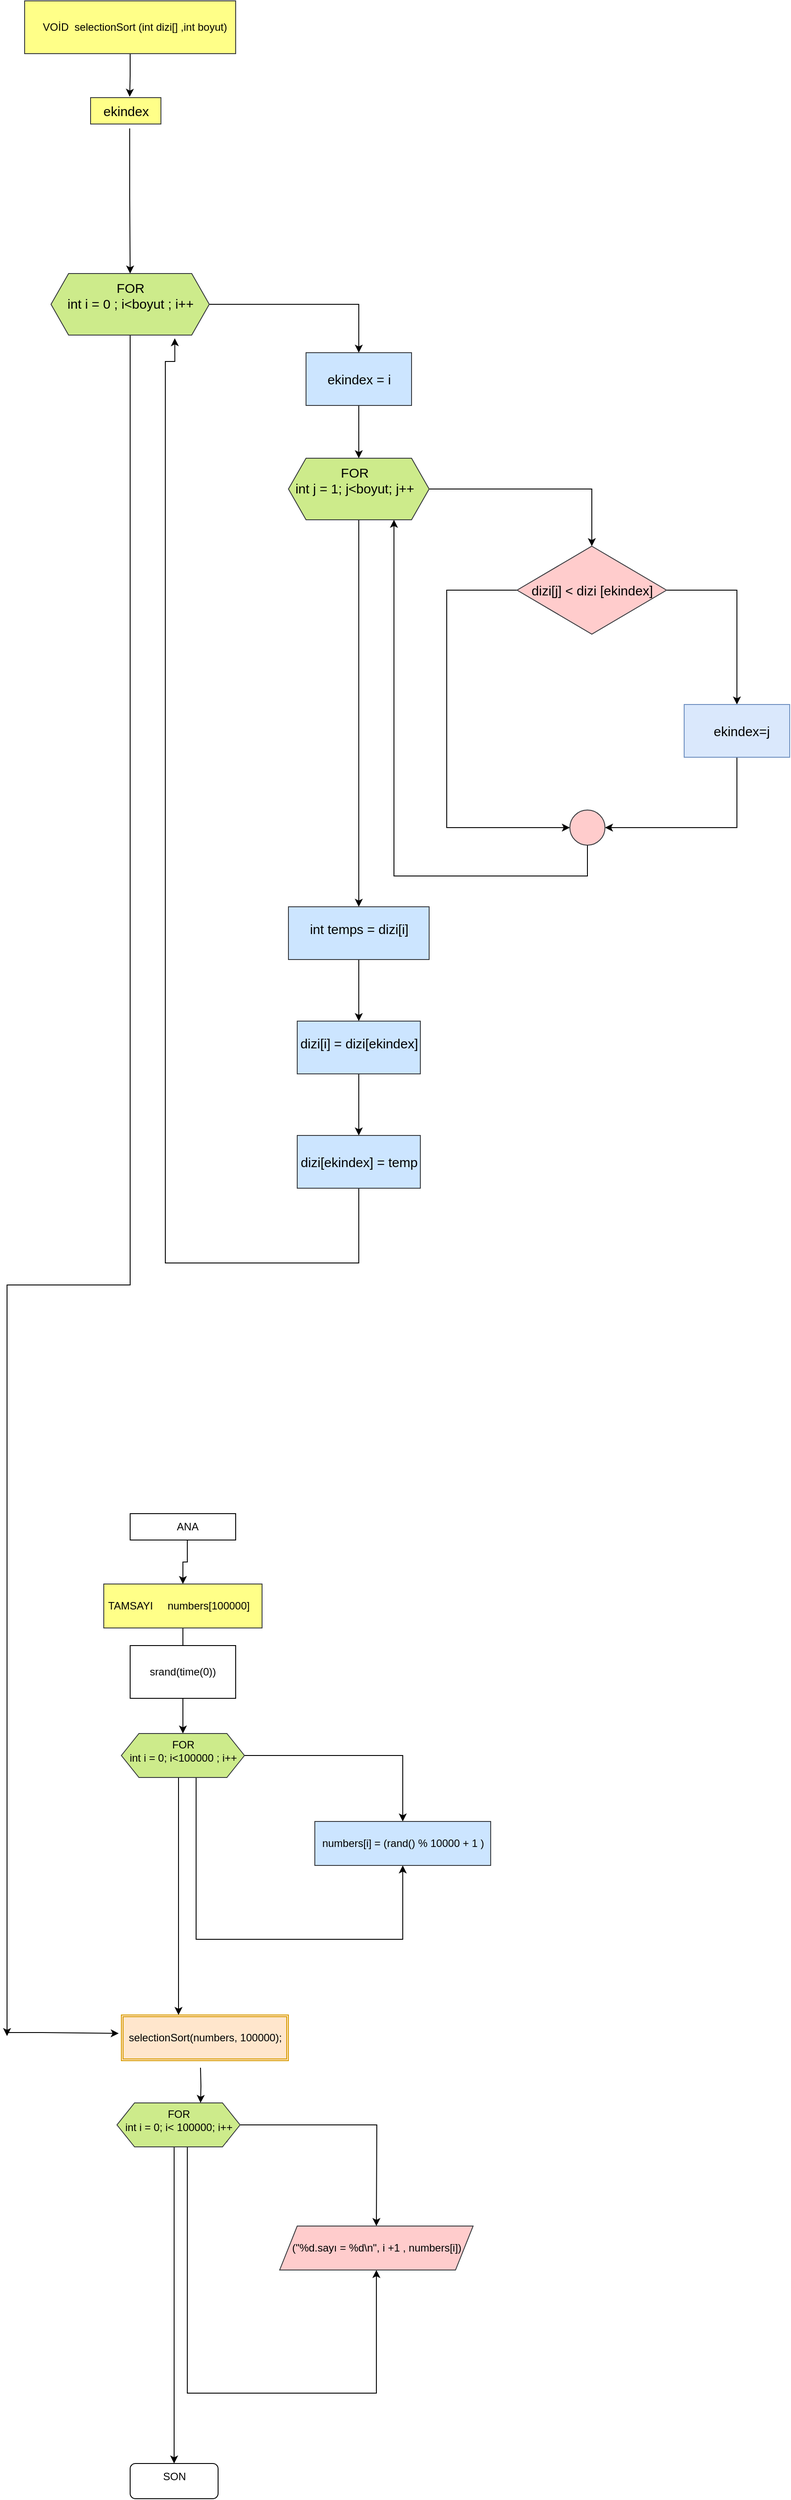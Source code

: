 <mxfile version="20.3.0" type="device"><diagram id="sE0uijG7w8DwkfQLvq7N" name="Sayfa -1"><mxGraphModel dx="868" dy="553" grid="1" gridSize="10" guides="1" tooltips="1" connect="1" arrows="1" fold="1" page="1" pageScale="1" pageWidth="827" pageHeight="1169" math="0" shadow="0"><root><mxCell id="0"/><mxCell id="1" parent="0"/><mxCell id="bq21YmOLdTyRiMvx7_dV-96" style="edgeStyle=orthogonalEdgeStyle;rounded=0;orthogonalLoop=1;jettySize=auto;html=1;entryX=0.556;entryY=-0.033;entryDx=0;entryDy=0;entryPerimeter=0;fontSize=15;" parent="1" source="bq21YmOLdTyRiMvx7_dV-1" target="bq21YmOLdTyRiMvx7_dV-84" edge="1"><mxGeometry relative="1" as="geometry"/></mxCell><mxCell id="bq21YmOLdTyRiMvx7_dV-1" value="" style="rounded=0;whiteSpace=wrap;html=1;fillColor=#ffff88;strokeColor=#36393d;" parent="1" vertex="1"><mxGeometry x="200" y="70" width="240" height="60" as="geometry"/></mxCell><mxCell id="bq21YmOLdTyRiMvx7_dV-2" value="VOİD&amp;nbsp; selectionSort (int dizi[] ,int boyut)" style="text;html=1;resizable=0;autosize=1;align=center;verticalAlign=middle;points=[];fillColor=none;strokeColor=none;rounded=0;" parent="1" vertex="1"><mxGeometry x="210" y="85" width="230" height="30" as="geometry"/></mxCell><mxCell id="bq21YmOLdTyRiMvx7_dV-14" value="" style="edgeStyle=orthogonalEdgeStyle;rounded=0;orthogonalLoop=1;jettySize=auto;html=1;exitX=0.556;exitY=1.167;exitDx=0;exitDy=0;exitPerimeter=0;" parent="1" source="bq21YmOLdTyRiMvx7_dV-84" target="bq21YmOLdTyRiMvx7_dV-4" edge="1"><mxGeometry relative="1" as="geometry"><mxPoint x="320" y="350" as="sourcePoint"/></mxGeometry></mxCell><mxCell id="bq21YmOLdTyRiMvx7_dV-15" style="edgeStyle=orthogonalEdgeStyle;rounded=0;orthogonalLoop=1;jettySize=auto;html=1;entryX=0.5;entryY=0;entryDx=0;entryDy=0;" parent="1" source="bq21YmOLdTyRiMvx7_dV-4" target="bq21YmOLdTyRiMvx7_dV-5" edge="1"><mxGeometry relative="1" as="geometry"/></mxCell><mxCell id="bq21YmOLdTyRiMvx7_dV-31" style="edgeStyle=orthogonalEdgeStyle;rounded=0;orthogonalLoop=1;jettySize=auto;html=1;" parent="1" source="bq21YmOLdTyRiMvx7_dV-4" edge="1"><mxGeometry relative="1" as="geometry"><mxPoint x="180" y="2384" as="targetPoint"/><Array as="points"><mxPoint x="320" y="1530"/></Array></mxGeometry></mxCell><mxCell id="bq21YmOLdTyRiMvx7_dV-4" value="" style="shape=hexagon;perimeter=hexagonPerimeter2;whiteSpace=wrap;html=1;fixedSize=1;fillColor=#cdeb8b;strokeColor=#36393d;" parent="1" vertex="1"><mxGeometry x="230" y="380" width="180" height="70" as="geometry"/></mxCell><mxCell id="bq21YmOLdTyRiMvx7_dV-17" style="edgeStyle=orthogonalEdgeStyle;rounded=0;orthogonalLoop=1;jettySize=auto;html=1;entryX=0.5;entryY=0;entryDx=0;entryDy=0;" parent="1" source="bq21YmOLdTyRiMvx7_dV-5" target="bq21YmOLdTyRiMvx7_dV-6" edge="1"><mxGeometry relative="1" as="geometry"/></mxCell><mxCell id="bq21YmOLdTyRiMvx7_dV-5" value="" style="rounded=0;whiteSpace=wrap;html=1;fillColor=#cce5ff;strokeColor=#36393d;" parent="1" vertex="1"><mxGeometry x="520" y="470" width="120" height="60" as="geometry"/></mxCell><mxCell id="bq21YmOLdTyRiMvx7_dV-19" style="edgeStyle=orthogonalEdgeStyle;rounded=0;orthogonalLoop=1;jettySize=auto;html=1;" parent="1" source="bq21YmOLdTyRiMvx7_dV-6" target="bq21YmOLdTyRiMvx7_dV-7" edge="1"><mxGeometry relative="1" as="geometry"/></mxCell><mxCell id="bq21YmOLdTyRiMvx7_dV-25" style="edgeStyle=orthogonalEdgeStyle;rounded=0;orthogonalLoop=1;jettySize=auto;html=1;entryX=0.5;entryY=0;entryDx=0;entryDy=0;" parent="1" source="bq21YmOLdTyRiMvx7_dV-6" target="bq21YmOLdTyRiMvx7_dV-10" edge="1"><mxGeometry relative="1" as="geometry"><mxPoint x="580" y="1070" as="targetPoint"/></mxGeometry></mxCell><mxCell id="bq21YmOLdTyRiMvx7_dV-6" value="" style="shape=hexagon;perimeter=hexagonPerimeter2;whiteSpace=wrap;html=1;fixedSize=1;fillColor=#cdeb8b;strokeColor=#36393d;" parent="1" vertex="1"><mxGeometry x="500" y="590" width="160" height="70" as="geometry"/></mxCell><mxCell id="bq21YmOLdTyRiMvx7_dV-20" style="edgeStyle=orthogonalEdgeStyle;rounded=0;orthogonalLoop=1;jettySize=auto;html=1;" parent="1" source="bq21YmOLdTyRiMvx7_dV-7" target="bq21YmOLdTyRiMvx7_dV-8" edge="1"><mxGeometry relative="1" as="geometry"/></mxCell><mxCell id="bq21YmOLdTyRiMvx7_dV-23" style="edgeStyle=orthogonalEdgeStyle;rounded=0;orthogonalLoop=1;jettySize=auto;html=1;entryX=0;entryY=0.5;entryDx=0;entryDy=0;" parent="1" source="bq21YmOLdTyRiMvx7_dV-7" target="bq21YmOLdTyRiMvx7_dV-9" edge="1"><mxGeometry relative="1" as="geometry"><mxPoint x="670" y="1010" as="targetPoint"/><Array as="points"><mxPoint x="680" y="740"/><mxPoint x="680" y="1010"/></Array></mxGeometry></mxCell><mxCell id="bq21YmOLdTyRiMvx7_dV-7" value="" style="rhombus;whiteSpace=wrap;html=1;fillColor=#ffcccc;strokeColor=#36393d;" parent="1" vertex="1"><mxGeometry x="760" y="690" width="170" height="100" as="geometry"/></mxCell><mxCell id="bq21YmOLdTyRiMvx7_dV-21" style="edgeStyle=orthogonalEdgeStyle;rounded=0;orthogonalLoop=1;jettySize=auto;html=1;entryX=1;entryY=0.5;entryDx=0;entryDy=0;" parent="1" source="bq21YmOLdTyRiMvx7_dV-8" target="bq21YmOLdTyRiMvx7_dV-9" edge="1"><mxGeometry relative="1" as="geometry"><mxPoint x="860" y="1070" as="targetPoint"/><Array as="points"><mxPoint x="1010" y="1010"/></Array></mxGeometry></mxCell><mxCell id="bq21YmOLdTyRiMvx7_dV-8" value="" style="rounded=0;whiteSpace=wrap;html=1;fillColor=#dae8fc;strokeColor=#6c8ebf;" parent="1" vertex="1"><mxGeometry x="950" y="870" width="120" height="60" as="geometry"/></mxCell><mxCell id="bq21YmOLdTyRiMvx7_dV-24" style="edgeStyle=orthogonalEdgeStyle;rounded=0;orthogonalLoop=1;jettySize=auto;html=1;" parent="1" source="bq21YmOLdTyRiMvx7_dV-9" edge="1"><mxGeometry relative="1" as="geometry"><mxPoint x="620" y="660" as="targetPoint"/><Array as="points"><mxPoint x="840" y="1065"/><mxPoint x="620" y="1065"/><mxPoint x="620" y="660"/></Array></mxGeometry></mxCell><mxCell id="bq21YmOLdTyRiMvx7_dV-9" value="" style="ellipse;whiteSpace=wrap;html=1;aspect=fixed;fillColor=#ffcccc;strokeColor=#36393d;" parent="1" vertex="1"><mxGeometry x="820" y="990" width="40" height="40" as="geometry"/></mxCell><mxCell id="bq21YmOLdTyRiMvx7_dV-27" value="" style="edgeStyle=orthogonalEdgeStyle;rounded=0;orthogonalLoop=1;jettySize=auto;html=1;" parent="1" source="bq21YmOLdTyRiMvx7_dV-10" target="bq21YmOLdTyRiMvx7_dV-11" edge="1"><mxGeometry relative="1" as="geometry"/></mxCell><mxCell id="bq21YmOLdTyRiMvx7_dV-10" value="" style="rounded=0;whiteSpace=wrap;html=1;fillColor=#cce5ff;strokeColor=#36393d;" parent="1" vertex="1"><mxGeometry x="500" y="1100" width="160" height="60" as="geometry"/></mxCell><mxCell id="bq21YmOLdTyRiMvx7_dV-28" style="edgeStyle=orthogonalEdgeStyle;rounded=0;orthogonalLoop=1;jettySize=auto;html=1;entryX=0.5;entryY=0;entryDx=0;entryDy=0;" parent="1" source="bq21YmOLdTyRiMvx7_dV-11" target="bq21YmOLdTyRiMvx7_dV-12" edge="1"><mxGeometry relative="1" as="geometry"/></mxCell><mxCell id="bq21YmOLdTyRiMvx7_dV-11" value="" style="rounded=0;whiteSpace=wrap;html=1;fillColor=#cce5ff;strokeColor=#36393d;" parent="1" vertex="1"><mxGeometry x="510" y="1230" width="140" height="60" as="geometry"/></mxCell><mxCell id="bq21YmOLdTyRiMvx7_dV-29" style="edgeStyle=orthogonalEdgeStyle;rounded=0;orthogonalLoop=1;jettySize=auto;html=1;entryX=0.782;entryY=1.051;entryDx=0;entryDy=0;entryPerimeter=0;" parent="1" source="bq21YmOLdTyRiMvx7_dV-12" target="bq21YmOLdTyRiMvx7_dV-4" edge="1"><mxGeometry relative="1" as="geometry"><mxPoint x="380" y="480" as="targetPoint"/><Array as="points"><mxPoint x="580" y="1505"/><mxPoint x="360" y="1505"/><mxPoint x="360" y="480"/></Array></mxGeometry></mxCell><mxCell id="bq21YmOLdTyRiMvx7_dV-12" value="" style="rounded=0;whiteSpace=wrap;html=1;fillColor=#cce5ff;strokeColor=#36393d;" parent="1" vertex="1"><mxGeometry x="510" y="1360" width="140" height="60" as="geometry"/></mxCell><mxCell id="bq21YmOLdTyRiMvx7_dV-32" value="" style="rounded=0;whiteSpace=wrap;html=1;" parent="1" vertex="1"><mxGeometry x="320" y="1790" width="120" height="30" as="geometry"/></mxCell><mxCell id="bq21YmOLdTyRiMvx7_dV-33" style="edgeStyle=orthogonalEdgeStyle;rounded=0;orthogonalLoop=1;jettySize=auto;html=1;entryX=0.5;entryY=0;entryDx=0;entryDy=0;" parent="1" source="bq21YmOLdTyRiMvx7_dV-34" target="bq21YmOLdTyRiMvx7_dV-36" edge="1"><mxGeometry relative="1" as="geometry"/></mxCell><mxCell id="bq21YmOLdTyRiMvx7_dV-34" value="ANA" style="text;html=1;resizable=0;autosize=1;align=center;verticalAlign=middle;points=[];fillColor=none;strokeColor=none;rounded=0;" parent="1" vertex="1"><mxGeometry x="360" y="1790" width="50" height="30" as="geometry"/></mxCell><mxCell id="bq21YmOLdTyRiMvx7_dV-35" style="edgeStyle=orthogonalEdgeStyle;rounded=0;orthogonalLoop=1;jettySize=auto;html=1;entryX=0.5;entryY=0;entryDx=0;entryDy=0;" parent="1" source="bq21YmOLdTyRiMvx7_dV-36" target="bq21YmOLdTyRiMvx7_dV-40" edge="1"><mxGeometry relative="1" as="geometry"/></mxCell><mxCell id="bq21YmOLdTyRiMvx7_dV-36" value="" style="rounded=0;whiteSpace=wrap;html=1;fillColor=#ffff88;strokeColor=#36393d;" parent="1" vertex="1"><mxGeometry x="290" y="1870" width="180" height="50" as="geometry"/></mxCell><mxCell id="bq21YmOLdTyRiMvx7_dV-37" style="edgeStyle=orthogonalEdgeStyle;rounded=0;orthogonalLoop=1;jettySize=auto;html=1;entryX=0.5;entryY=0;entryDx=0;entryDy=0;" parent="1" source="bq21YmOLdTyRiMvx7_dV-40" target="bq21YmOLdTyRiMvx7_dV-41" edge="1"><mxGeometry relative="1" as="geometry"/></mxCell><mxCell id="bq21YmOLdTyRiMvx7_dV-38" style="edgeStyle=orthogonalEdgeStyle;rounded=0;orthogonalLoop=1;jettySize=auto;html=1;exitX=0.625;exitY=1;exitDx=0;exitDy=0;entryX=0.5;entryY=1;entryDx=0;entryDy=0;" parent="1" source="bq21YmOLdTyRiMvx7_dV-40" target="bq21YmOLdTyRiMvx7_dV-41" edge="1"><mxGeometry relative="1" as="geometry"><mxPoint x="630" y="2200" as="targetPoint"/><Array as="points"><mxPoint x="395" y="2274"/><mxPoint x="630" y="2274"/></Array></mxGeometry></mxCell><mxCell id="bq21YmOLdTyRiMvx7_dV-39" style="edgeStyle=orthogonalEdgeStyle;rounded=0;orthogonalLoop=1;jettySize=auto;html=1;" parent="1" source="bq21YmOLdTyRiMvx7_dV-40" edge="1"><mxGeometry relative="1" as="geometry"><mxPoint x="375" y="2360" as="targetPoint"/><Array as="points"><mxPoint x="375" y="2340"/></Array></mxGeometry></mxCell><mxCell id="bq21YmOLdTyRiMvx7_dV-40" value="" style="shape=hexagon;perimeter=hexagonPerimeter2;whiteSpace=wrap;html=1;fixedSize=1;fillColor=#cdeb8b;strokeColor=#36393d;" parent="1" vertex="1"><mxGeometry x="310" y="2040" width="140" height="50" as="geometry"/></mxCell><mxCell id="bq21YmOLdTyRiMvx7_dV-41" value="" style="rounded=0;whiteSpace=wrap;html=1;fillColor=#cce5ff;strokeColor=#36393d;" parent="1" vertex="1"><mxGeometry x="530" y="2140" width="200" height="50" as="geometry"/></mxCell><mxCell id="bq21YmOLdTyRiMvx7_dV-48" value="TAMSAYI&amp;nbsp; &amp;nbsp; &amp;nbsp;numbers[100000]" style="text;html=1;resizable=0;autosize=1;align=center;verticalAlign=middle;points=[];fillColor=none;strokeColor=none;rounded=0;" parent="1" vertex="1"><mxGeometry x="285" y="1880" width="180" height="30" as="geometry"/></mxCell><mxCell id="bq21YmOLdTyRiMvx7_dV-49" value="numbers[i] = (rand() % 10000 + 1 )" style="text;html=1;resizable=0;autosize=1;align=center;verticalAlign=middle;points=[];fillColor=none;strokeColor=none;rounded=0;" parent="1" vertex="1"><mxGeometry x="525" y="2150" width="210" height="30" as="geometry"/></mxCell><mxCell id="bq21YmOLdTyRiMvx7_dV-52" value="FOR&lt;br&gt;int i = 0; i&amp;lt;100000 ; i++" style="text;html=1;resizable=0;autosize=1;align=center;verticalAlign=middle;points=[];fillColor=none;strokeColor=none;rounded=0;" parent="1" vertex="1"><mxGeometry x="305" y="2040" width="150" height="40" as="geometry"/></mxCell><mxCell id="bq21YmOLdTyRiMvx7_dV-56" value="" style="shape=ext;double=1;rounded=0;whiteSpace=wrap;html=1;fillColor=#ffe6cc;strokeColor=#d79b00;" parent="1" vertex="1"><mxGeometry x="310" y="2360" width="190" height="52" as="geometry"/></mxCell><mxCell id="bq21YmOLdTyRiMvx7_dV-82" style="edgeStyle=orthogonalEdgeStyle;rounded=0;orthogonalLoop=1;jettySize=auto;html=1;entryX=0.667;entryY=0;entryDx=0;entryDy=0;entryPerimeter=0;" parent="1" target="bq21YmOLdTyRiMvx7_dV-76" edge="1"><mxGeometry relative="1" as="geometry"><mxPoint x="400" y="2420" as="sourcePoint"/></mxGeometry></mxCell><mxCell id="bq21YmOLdTyRiMvx7_dV-57" value="selectionSort(numbers, 100000);" style="text;html=1;resizable=0;autosize=1;align=center;verticalAlign=middle;points=[];fillColor=none;strokeColor=none;rounded=0;" parent="1" vertex="1"><mxGeometry x="305" y="2371" width="200" height="30" as="geometry"/></mxCell><mxCell id="bq21YmOLdTyRiMvx7_dV-68" style="edgeStyle=orthogonalEdgeStyle;rounded=0;orthogonalLoop=1;jettySize=auto;html=1;entryX=0.5;entryY=0;entryDx=0;entryDy=0;" parent="1" source="bq21YmOLdTyRiMvx7_dV-72" edge="1"><mxGeometry relative="1" as="geometry"><mxPoint x="600" y="2600" as="targetPoint"/></mxGeometry></mxCell><mxCell id="bq21YmOLdTyRiMvx7_dV-69" style="edgeStyle=orthogonalEdgeStyle;rounded=0;orthogonalLoop=1;jettySize=auto;html=1;entryX=0.5;entryY=1;entryDx=0;entryDy=0;" parent="1" edge="1"><mxGeometry relative="1" as="geometry"><mxPoint x="600" y="2650" as="targetPoint"/><Array as="points"><mxPoint x="385" y="2470"/><mxPoint x="385" y="2790"/><mxPoint x="600" y="2790"/></Array><mxPoint x="385" y="2550" as="sourcePoint"/></mxGeometry></mxCell><mxCell id="bq21YmOLdTyRiMvx7_dV-70" style="edgeStyle=orthogonalEdgeStyle;rounded=0;orthogonalLoop=1;jettySize=auto;html=1;" parent="1" edge="1"><mxGeometry relative="1" as="geometry"><mxPoint x="370" y="2870" as="targetPoint"/><mxPoint x="355" y="2460" as="sourcePoint"/><Array as="points"><mxPoint x="370" y="2460"/></Array></mxGeometry></mxCell><mxCell id="bq21YmOLdTyRiMvx7_dV-71" style="edgeStyle=orthogonalEdgeStyle;rounded=0;orthogonalLoop=1;jettySize=auto;html=1;exitX=1;exitY=0.5;exitDx=0;exitDy=0;" parent="1" source="bq21YmOLdTyRiMvx7_dV-72" edge="1"><mxGeometry relative="1" as="geometry"><mxPoint x="430" y="2505" as="targetPoint"/></mxGeometry></mxCell><mxCell id="bq21YmOLdTyRiMvx7_dV-72" value="" style="shape=hexagon;perimeter=hexagonPerimeter2;whiteSpace=wrap;html=1;fixedSize=1;fillColor=#cdeb8b;strokeColor=#36393d;" parent="1" vertex="1"><mxGeometry x="305" y="2460" width="140" height="50" as="geometry"/></mxCell><mxCell id="bq21YmOLdTyRiMvx7_dV-73" value="" style="rounded=1;whiteSpace=wrap;html=1;" parent="1" vertex="1"><mxGeometry x="320" y="2870" width="100" height="40" as="geometry"/></mxCell><mxCell id="bq21YmOLdTyRiMvx7_dV-76" value="FOR&lt;br&gt;int i = 0; i&amp;lt; 100000; i++" style="text;html=1;resizable=0;autosize=1;align=center;verticalAlign=middle;points=[];fillColor=none;strokeColor=none;rounded=0;" parent="1" vertex="1"><mxGeometry x="300" y="2460" width="150" height="40" as="geometry"/></mxCell><mxCell id="bq21YmOLdTyRiMvx7_dV-79" value="" style="shape=parallelogram;perimeter=parallelogramPerimeter;whiteSpace=wrap;html=1;fixedSize=1;fillColor=#ffcccc;strokeColor=#36393d;" parent="1" vertex="1"><mxGeometry x="490" y="2600" width="220" height="50" as="geometry"/></mxCell><mxCell id="bq21YmOLdTyRiMvx7_dV-80" value="(&quot;%d.sayı = %d\n&quot;, i +1 , numbers[i])" style="text;html=1;resizable=0;autosize=1;align=center;verticalAlign=middle;points=[];fillColor=none;strokeColor=none;rounded=0;" parent="1" vertex="1"><mxGeometry x="490" y="2610" width="220" height="30" as="geometry"/></mxCell><mxCell id="bq21YmOLdTyRiMvx7_dV-81" value="SON" style="text;html=1;resizable=0;autosize=1;align=center;verticalAlign=middle;points=[];fillColor=none;strokeColor=none;rounded=0;" parent="1" vertex="1"><mxGeometry x="345" y="2870" width="50" height="30" as="geometry"/></mxCell><mxCell id="bq21YmOLdTyRiMvx7_dV-83" value="" style="edgeStyle=elbowEdgeStyle;elbow=horizontal;endArrow=classic;html=1;rounded=0;entryX=0.01;entryY=0.333;entryDx=0;entryDy=0;entryPerimeter=0;" parent="1" target="bq21YmOLdTyRiMvx7_dV-57" edge="1"><mxGeometry width="50" height="50" relative="1" as="geometry"><mxPoint x="180" y="2380" as="sourcePoint"/><mxPoint x="260" y="2380" as="targetPoint"/><Array as="points"><mxPoint x="220" y="2370"/></Array></mxGeometry></mxCell><mxCell id="bq21YmOLdTyRiMvx7_dV-84" value="&lt;span style=&quot;font-size: 15px;&quot;&gt;ekindex&lt;/span&gt;" style="text;html=1;resizable=0;autosize=1;align=center;verticalAlign=middle;points=[];fillColor=#ffff88;strokeColor=#36393d;rounded=0;" parent="1" vertex="1"><mxGeometry x="275" y="180" width="80" height="30" as="geometry"/></mxCell><mxCell id="bq21YmOLdTyRiMvx7_dV-95" value="FOR&lt;br&gt;int i = 0 ; i&amp;lt;boyut ; i++" style="text;html=1;resizable=0;autosize=1;align=center;verticalAlign=middle;points=[];fillColor=none;strokeColor=none;rounded=0;fontSize=15;" parent="1" vertex="1"><mxGeometry x="235" y="380" width="170" height="50" as="geometry"/></mxCell><mxCell id="bq21YmOLdTyRiMvx7_dV-97" value="ekindex = i" style="text;html=1;resizable=0;autosize=1;align=center;verticalAlign=middle;points=[];fillColor=none;strokeColor=none;rounded=0;fontSize=15;" parent="1" vertex="1"><mxGeometry x="530" y="485" width="100" height="30" as="geometry"/></mxCell><mxCell id="bq21YmOLdTyRiMvx7_dV-98" value="FOR&lt;br&gt;int j = 1; j&amp;lt;boyut; j++" style="text;html=1;resizable=0;autosize=1;align=center;verticalAlign=middle;points=[];fillColor=none;strokeColor=none;rounded=0;fontSize=15;" parent="1" vertex="1"><mxGeometry x="495" y="590" width="160" height="50" as="geometry"/></mxCell><mxCell id="bq21YmOLdTyRiMvx7_dV-99" value="dizi[j] &amp;lt; dizi [ekindex]" style="text;html=1;resizable=0;autosize=1;align=center;verticalAlign=middle;points=[];fillColor=none;strokeColor=none;rounded=0;fontSize=15;" parent="1" vertex="1"><mxGeometry x="765" y="725" width="160" height="30" as="geometry"/></mxCell><mxCell id="bq21YmOLdTyRiMvx7_dV-101" value="ekindex=j" style="text;html=1;resizable=0;autosize=1;align=center;verticalAlign=middle;points=[];fillColor=none;strokeColor=none;rounded=0;fontSize=15;" parent="1" vertex="1"><mxGeometry x="970" y="885" width="90" height="30" as="geometry"/></mxCell><mxCell id="bq21YmOLdTyRiMvx7_dV-102" value="int temps = dizi[i]" style="text;html=1;resizable=0;autosize=1;align=center;verticalAlign=middle;points=[];fillColor=none;strokeColor=none;rounded=0;fontSize=15;" parent="1" vertex="1"><mxGeometry x="510" y="1110" width="140" height="30" as="geometry"/></mxCell><mxCell id="bq21YmOLdTyRiMvx7_dV-103" value="dizi[i] = dizi[ekindex]" style="text;html=1;resizable=0;autosize=1;align=center;verticalAlign=middle;points=[];fillColor=none;strokeColor=none;rounded=0;fontSize=15;" parent="1" vertex="1"><mxGeometry x="500" y="1240" width="160" height="30" as="geometry"/></mxCell><mxCell id="bq21YmOLdTyRiMvx7_dV-104" value="dizi[ekindex] = temp" style="text;html=1;resizable=0;autosize=1;align=center;verticalAlign=middle;points=[];fillColor=none;strokeColor=none;rounded=0;fontSize=15;" parent="1" vertex="1"><mxGeometry x="500" y="1375" width="160" height="30" as="geometry"/></mxCell><mxCell id="nYAUgPwtebhxuYBErJVv-1" value="srand(time(0))" style="rounded=0;whiteSpace=wrap;html=1;" parent="1" vertex="1"><mxGeometry x="320" y="1940" width="120" height="60" as="geometry"/></mxCell></root></mxGraphModel></diagram></mxfile>